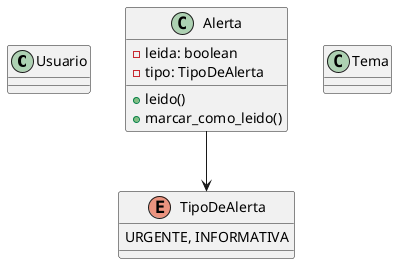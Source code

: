 @startuml diagrama_de_clases

class Usuario {

}

class Alerta {
    - leida: boolean
    - tipo: TipoDeAlerta

    + leido()
    + marcar_como_leido()
}

enum TipoDeAlerta {
    URGENTE, INFORMATIVA
}

' puede ser un enum tambien
class Tema {

}

Alerta --> TipoDeAlerta

@enduml